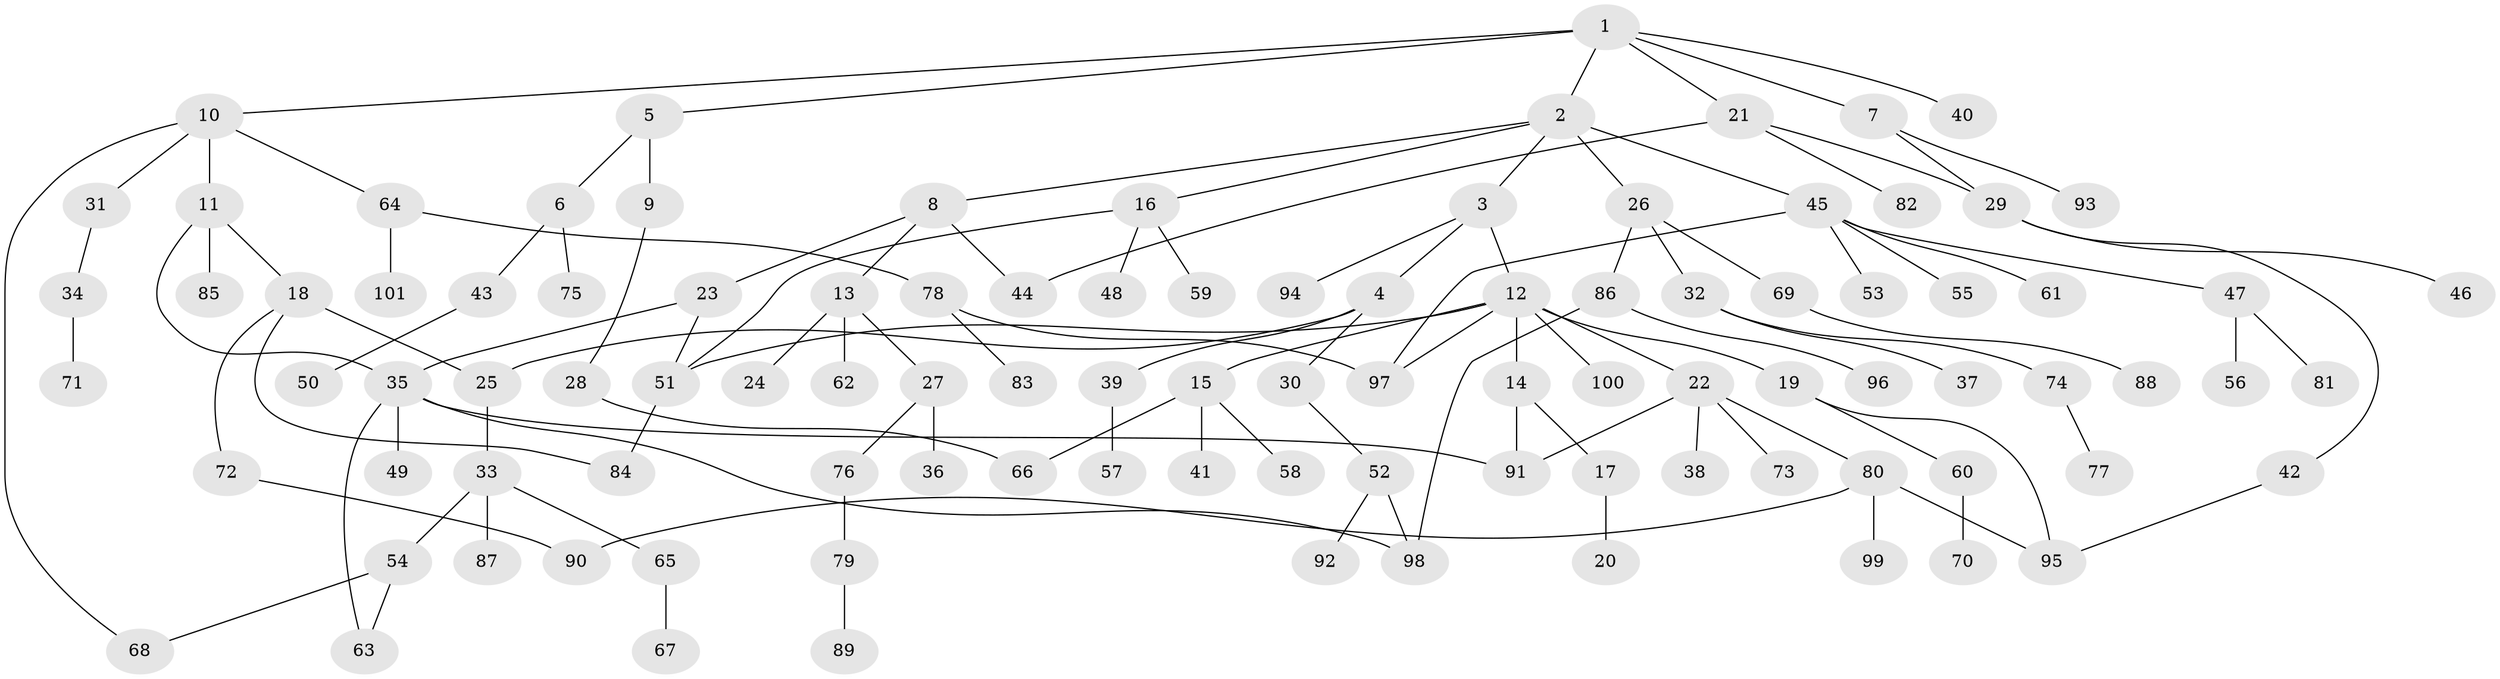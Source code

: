 // Generated by graph-tools (version 1.1) at 2025/10/02/27/25 16:10:53]
// undirected, 101 vertices, 119 edges
graph export_dot {
graph [start="1"]
  node [color=gray90,style=filled];
  1;
  2;
  3;
  4;
  5;
  6;
  7;
  8;
  9;
  10;
  11;
  12;
  13;
  14;
  15;
  16;
  17;
  18;
  19;
  20;
  21;
  22;
  23;
  24;
  25;
  26;
  27;
  28;
  29;
  30;
  31;
  32;
  33;
  34;
  35;
  36;
  37;
  38;
  39;
  40;
  41;
  42;
  43;
  44;
  45;
  46;
  47;
  48;
  49;
  50;
  51;
  52;
  53;
  54;
  55;
  56;
  57;
  58;
  59;
  60;
  61;
  62;
  63;
  64;
  65;
  66;
  67;
  68;
  69;
  70;
  71;
  72;
  73;
  74;
  75;
  76;
  77;
  78;
  79;
  80;
  81;
  82;
  83;
  84;
  85;
  86;
  87;
  88;
  89;
  90;
  91;
  92;
  93;
  94;
  95;
  96;
  97;
  98;
  99;
  100;
  101;
  1 -- 2;
  1 -- 5;
  1 -- 7;
  1 -- 10;
  1 -- 21;
  1 -- 40;
  2 -- 3;
  2 -- 8;
  2 -- 16;
  2 -- 26;
  2 -- 45;
  3 -- 4;
  3 -- 12;
  3 -- 94;
  4 -- 30;
  4 -- 39;
  4 -- 25;
  5 -- 6;
  5 -- 9;
  6 -- 43;
  6 -- 75;
  7 -- 93;
  7 -- 29;
  8 -- 13;
  8 -- 23;
  8 -- 44;
  9 -- 28;
  10 -- 11;
  10 -- 31;
  10 -- 64;
  10 -- 68;
  11 -- 18;
  11 -- 85;
  11 -- 35;
  12 -- 14;
  12 -- 15;
  12 -- 19;
  12 -- 22;
  12 -- 100;
  12 -- 51;
  12 -- 97;
  13 -- 24;
  13 -- 27;
  13 -- 62;
  14 -- 17;
  14 -- 91;
  15 -- 41;
  15 -- 58;
  15 -- 66;
  16 -- 48;
  16 -- 59;
  16 -- 51;
  17 -- 20;
  18 -- 25;
  18 -- 72;
  18 -- 84;
  19 -- 60;
  19 -- 95;
  21 -- 29;
  21 -- 82;
  21 -- 44;
  22 -- 38;
  22 -- 73;
  22 -- 80;
  22 -- 91;
  23 -- 35;
  23 -- 51;
  25 -- 33;
  26 -- 32;
  26 -- 69;
  26 -- 86;
  27 -- 36;
  27 -- 76;
  28 -- 66;
  29 -- 42;
  29 -- 46;
  30 -- 52;
  31 -- 34;
  32 -- 37;
  32 -- 74;
  33 -- 54;
  33 -- 65;
  33 -- 87;
  34 -- 71;
  35 -- 49;
  35 -- 98;
  35 -- 63;
  35 -- 91;
  39 -- 57;
  42 -- 95;
  43 -- 50;
  45 -- 47;
  45 -- 53;
  45 -- 55;
  45 -- 61;
  45 -- 97;
  47 -- 56;
  47 -- 81;
  51 -- 84;
  52 -- 92;
  52 -- 98;
  54 -- 63;
  54 -- 68;
  60 -- 70;
  64 -- 78;
  64 -- 101;
  65 -- 67;
  69 -- 88;
  72 -- 90;
  74 -- 77;
  76 -- 79;
  78 -- 83;
  78 -- 97;
  79 -- 89;
  80 -- 95;
  80 -- 99;
  80 -- 90;
  86 -- 96;
  86 -- 98;
}
